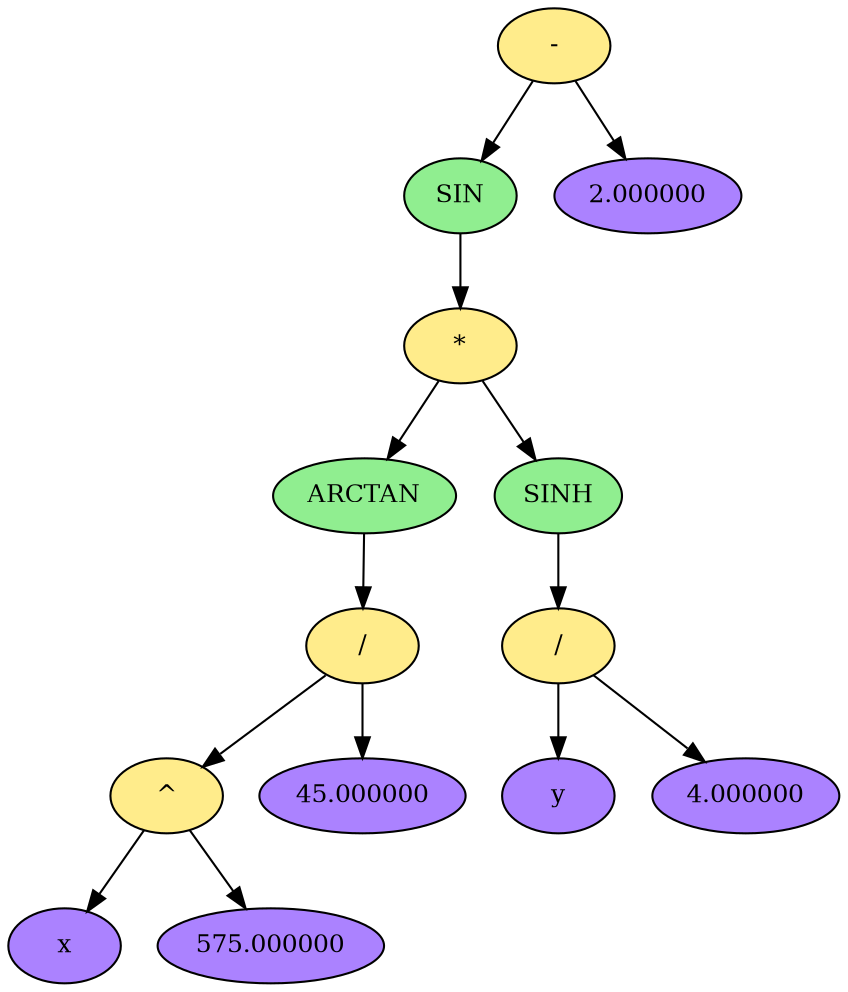 digraph DIFFTORR
{
	graph [dpi = 200, rankdir = "TB"];

	subgraph TREE
	{
		node [shape = "oval", style = "filled", fillcolor = "lightgoldenrod1", fontcolor = "black", fontsize = "12"];
		edge [color = "black"];

		node_0x7fe6b7406060 [label = "-"];
		node_0x7fe6b74059e0 [label = "SIN", fillcolor = "lightgreen" ];
		node_0x7fe6b7406020 [label = "*"];
		node_0x7fe6b7405a00 [label = "ARCTAN", fillcolor = "lightgreen" ];
		node_0x7fe6b7405f80 [label = "/"];
		node_0x7fe6b7405f40 [label = "^"];
		node_0x7fe6b7405a20 [label = "x", fillcolor = "mediumpurple1" ];
		node_0x7fe6b7405a50 [label = "575.000000", fillcolor = "mediumpurple1" ];
		node_0x7fe6b7405f60 [label = "45.000000", fillcolor = "mediumpurple1" ];
		node_0x7fe6b7405fa0 [label = "SINH", fillcolor = "lightgreen" ];
		node_0x7fe6b7406000 [label = "/"];
		node_0x7fe6b7405fc0 [label = "y", fillcolor = "mediumpurple1" ];
		node_0x7fe6b7405fe0 [label = "4.000000", fillcolor = "mediumpurple1" ];
		node_0x7fe6b7406040 [label = "2.000000", fillcolor = "mediumpurple1" ];

		node_0x7fe6b7406060 -> node_0x7fe6b74059e0;
		node_0x7fe6b74059e0 -> node_0x7fe6b7406020;
		node_0x7fe6b7406020 -> node_0x7fe6b7405a00;
		node_0x7fe6b7405a00 -> node_0x7fe6b7405f80;
		node_0x7fe6b7405f80 -> node_0x7fe6b7405f40;
		node_0x7fe6b7405f40 -> node_0x7fe6b7405a20;
		node_0x7fe6b7405f40 -> node_0x7fe6b7405a50;
		node_0x7fe6b7405f80 -> node_0x7fe6b7405f60;
		node_0x7fe6b7406020 -> node_0x7fe6b7405fa0;
		node_0x7fe6b7405fa0 -> node_0x7fe6b7406000;
		node_0x7fe6b7406000 -> node_0x7fe6b7405fc0;
		node_0x7fe6b7406000 -> node_0x7fe6b7405fe0;
		node_0x7fe6b7406060 -> node_0x7fe6b7406040;
	}
}
